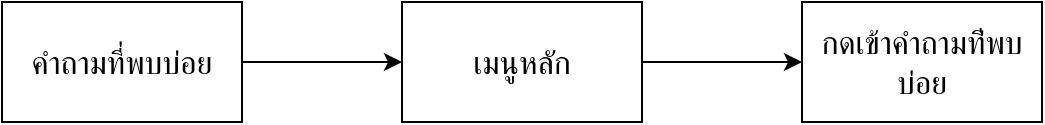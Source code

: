 <mxfile version="20.1.1" type="device"><diagram id="4d_hmll37GFzJOlwUavM" name="Page-1"><mxGraphModel dx="1259" dy="672" grid="1" gridSize="10" guides="1" tooltips="1" connect="1" arrows="1" fold="1" page="1" pageScale="1" pageWidth="850" pageHeight="1100" math="0" shadow="0"><root><mxCell id="0"/><mxCell id="1" parent="0"/><mxCell id="FbJK7bBUYv6qnX2Zb-7Q-3" value="" style="edgeStyle=orthogonalEdgeStyle;rounded=0;orthogonalLoop=1;jettySize=auto;html=1;fontSize=16;" parent="1" source="FbJK7bBUYv6qnX2Zb-7Q-1" target="FbJK7bBUYv6qnX2Zb-7Q-2" edge="1"><mxGeometry relative="1" as="geometry"/></mxCell><mxCell id="FbJK7bBUYv6qnX2Zb-7Q-1" value="&lt;font style=&quot;font-size: 16px;&quot;&gt;คำถามที่พบบ่อย&lt;/font&gt;" style="rounded=0;whiteSpace=wrap;html=1;" parent="1" vertex="1"><mxGeometry x="70" y="170" width="120" height="60" as="geometry"/></mxCell><mxCell id="FbJK7bBUYv6qnX2Zb-7Q-5" value="" style="edgeStyle=orthogonalEdgeStyle;rounded=0;orthogonalLoop=1;jettySize=auto;html=1;fontSize=16;" parent="1" source="FbJK7bBUYv6qnX2Zb-7Q-2" target="FbJK7bBUYv6qnX2Zb-7Q-4" edge="1"><mxGeometry relative="1" as="geometry"/></mxCell><mxCell id="FbJK7bBUYv6qnX2Zb-7Q-2" value="&lt;span style=&quot;font-size: 16px;&quot;&gt;เมนูหลัก&lt;/span&gt;" style="rounded=0;whiteSpace=wrap;html=1;" parent="1" vertex="1"><mxGeometry x="270" y="170" width="120" height="60" as="geometry"/></mxCell><mxCell id="FbJK7bBUYv6qnX2Zb-7Q-4" value="&lt;span style=&quot;font-size: 16px;&quot;&gt;กดเข้าคำถามท่ีพบบ่อย&lt;/span&gt;" style="rounded=0;whiteSpace=wrap;html=1;" parent="1" vertex="1"><mxGeometry x="470" y="170" width="120" height="60" as="geometry"/></mxCell></root></mxGraphModel></diagram></mxfile>